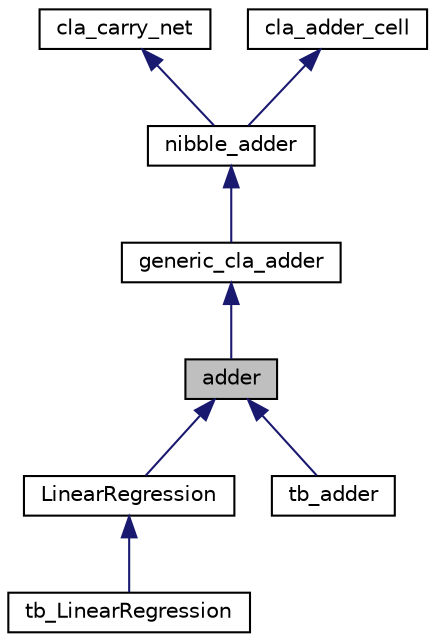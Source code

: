 digraph "adder"
{
  edge [fontname="Helvetica",fontsize="10",labelfontname="Helvetica",labelfontsize="10"];
  node [fontname="Helvetica",fontsize="10",shape=record];
  Node0 [label="adder",height=0.2,width=0.4,color="black", fillcolor="grey75", style="filled", fontcolor="black"];
  Node1 -> Node0 [dir="back",color="midnightblue",fontsize="10",style="solid",fontname="Helvetica"];
  Node1 [label="generic_cla_adder",height=0.2,width=0.4,color="black", fillcolor="white", style="filled",URL="$classgeneric__cla__adder.html",tooltip="Adder custom con carry-lookaheadgeneric_cla_adder somma tra loro due addendi ed un carry in ingresso;..."];
  Node2 -> Node1 [dir="back",color="midnightblue",fontsize="10",style="solid",fontname="Helvetica"];
  Node2 [label="nibble_adder",height=0.2,width=0.4,color="black", fillcolor="white", style="filled",URL="$classnibble__adder.html",tooltip="Addizionatore con carry-lookahead a quattro bit.La cella somma tra loro due addendi ed un carry in in..."];
  Node3 -> Node2 [dir="back",color="midnightblue",fontsize="10",style="solid",fontname="Helvetica"];
  Node3 [label="cla_carry_net",height=0.2,width=0.4,color="black", fillcolor="white", style="filled",URL="$classcla__carry__net.html",tooltip="Rete logica di calcolo dei riporti per un addizionatore a quattro bit con carry lookahead.Permette di anticipare il calcolo dei riporti usando le funzioni \"propagazione\" e \"generazione\" prodotte dai singoli blocchi cla_adder_cell, in modo da ridurre tempo necessario ad effettuare il calcolo di tutti i carry, quindi il tempo necessario a completare la somma. Questo blocco calcola solo i carry, pertanto va connesso ai blocchi cla_adder_cell, per il calcolo materiale della somma, così come indicato dallo schema seguente, il quale rappresenta lo schema completo di un addizionatore a quattro bit:   <div align=&#39;center&#39;>  <img src=\"../../Doc/schemes/nibble_adder.jpg\"/>  </div>  . "];
  Node4 -> Node2 [dir="back",color="midnightblue",fontsize="10",style="solid",fontname="Helvetica"];
  Node4 [label="cla_adder_cell",height=0.2,width=0.4,color="black", fillcolor="white", style="filled",URL="$classcla__adder__cell.html",tooltip="Cella base di un addizionatore con carry-lookahead.La cella somma tra loro due addendi ed un carry in..."];
  Node0 -> Node5 [dir="back",color="midnightblue",fontsize="10",style="solid",fontname="Helvetica"];
  Node5 [label="LinearRegression",height=0.2,width=0.4,color="black", fillcolor="white", style="filled",URL="$class_linear_regression.html"];
  Node5 -> Node6 [dir="back",color="midnightblue",fontsize="10",style="solid",fontname="Helvetica"];
  Node6 [label="tb_LinearRegression",height=0.2,width=0.4,color="black", fillcolor="white", style="filled",URL="$classtb___linear_regression.html"];
  Node0 -> Node7 [dir="back",color="midnightblue",fontsize="10",style="solid",fontname="Helvetica"];
  Node7 [label="tb_adder",height=0.2,width=0.4,color="black", fillcolor="white", style="filled",URL="$classtb__adder.html"];
}
